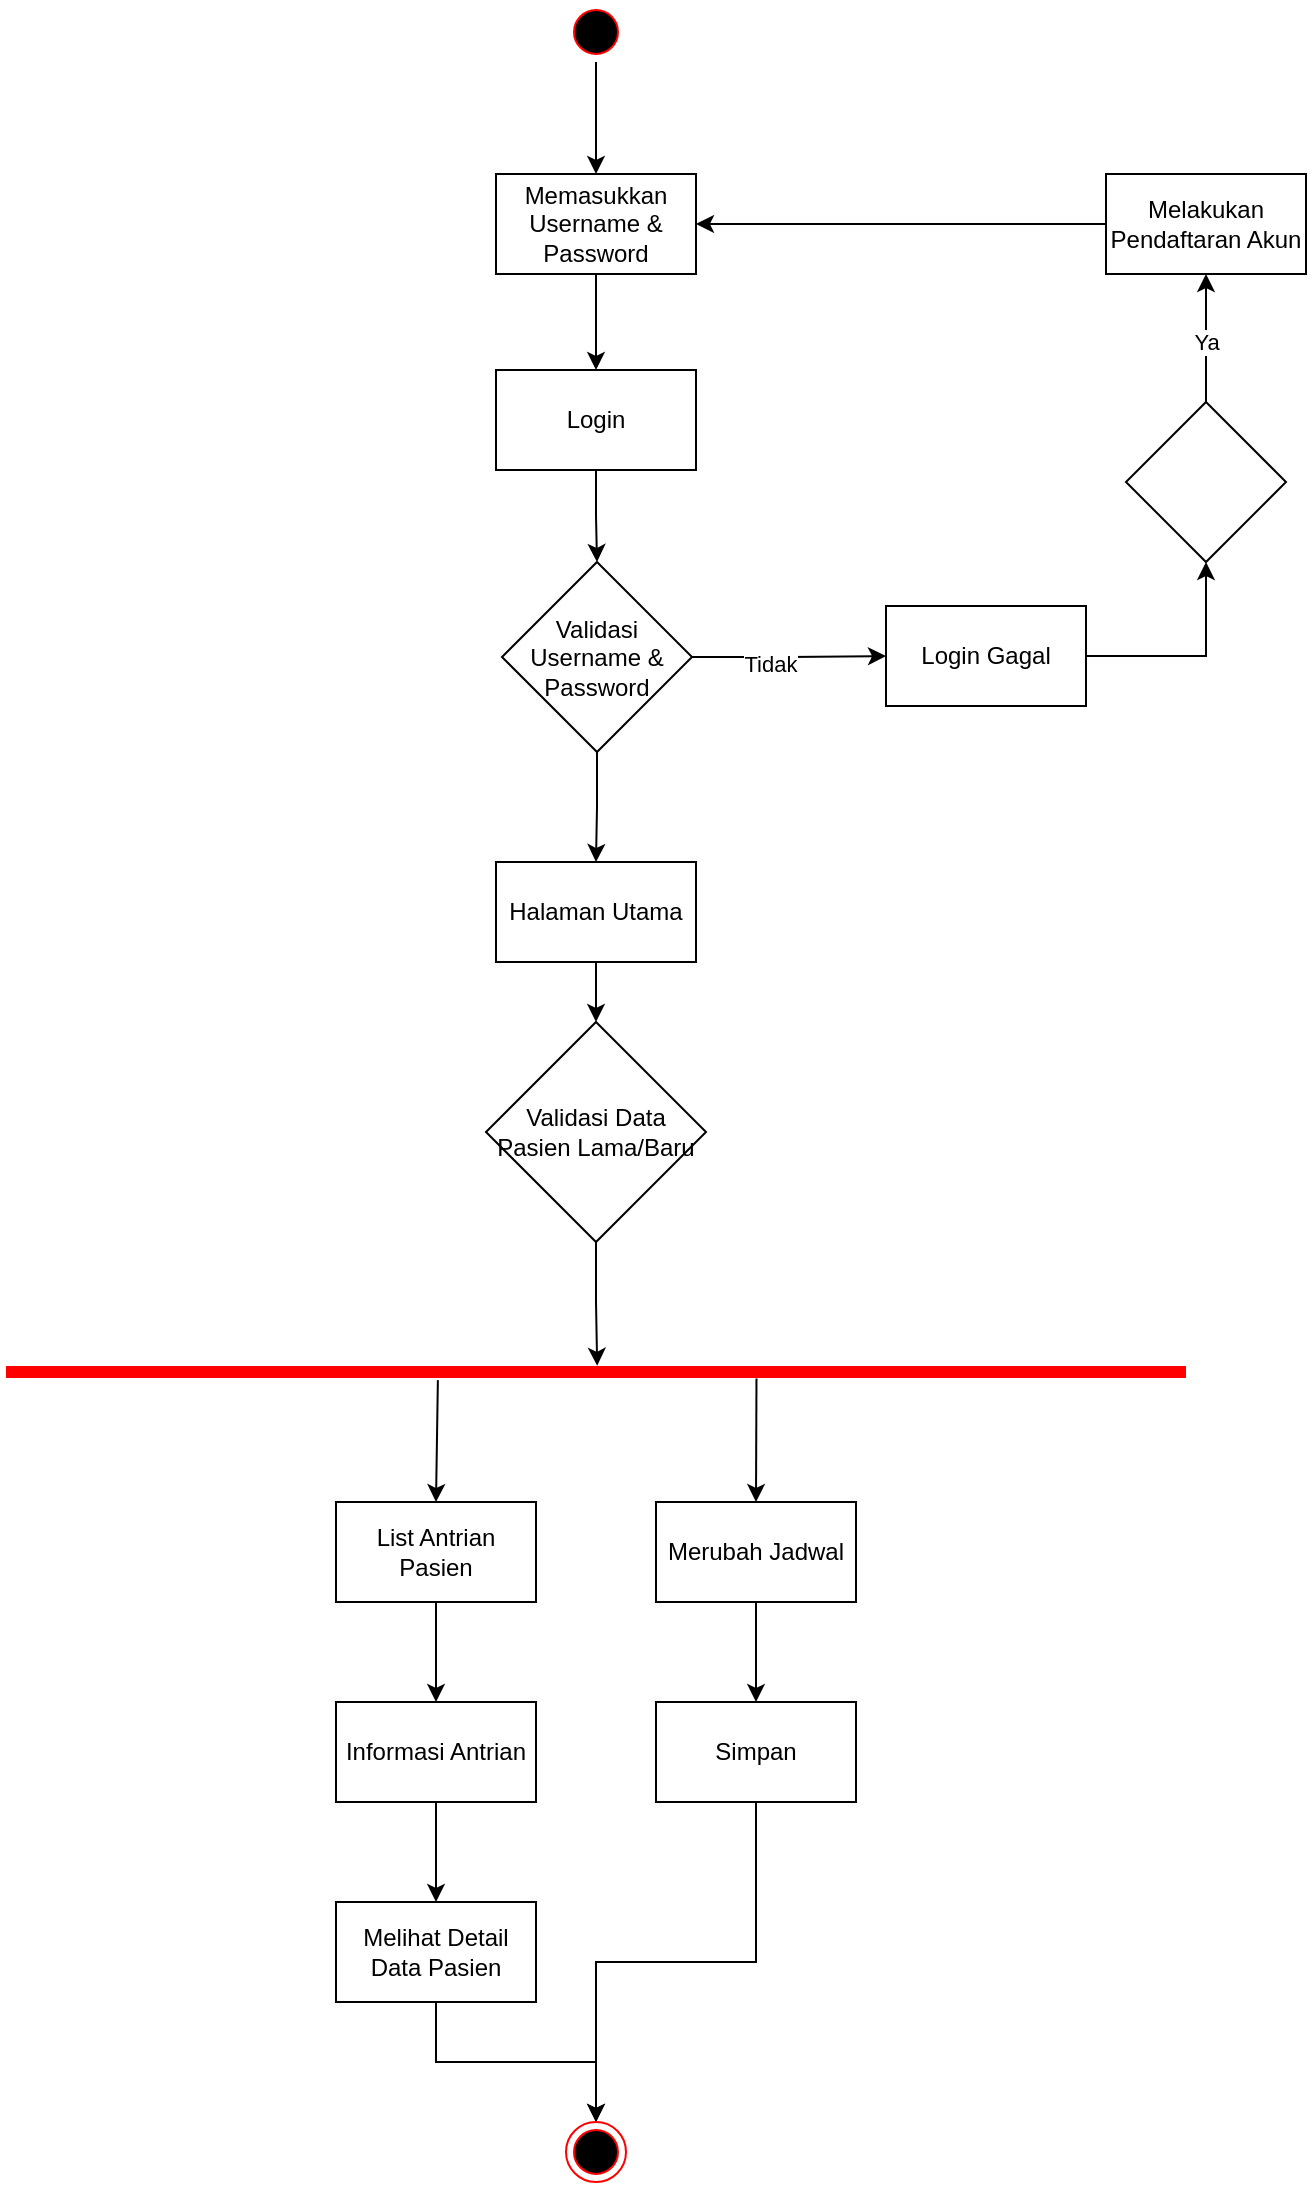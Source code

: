<mxfile version="22.1.5" type="device">
  <diagram name="Page-1" id="yQESkLhXEzzQQhn5hz1w">
    <mxGraphModel dx="1615" dy="900" grid="1" gridSize="10" guides="1" tooltips="1" connect="1" arrows="1" fold="1" page="1" pageScale="1" pageWidth="850" pageHeight="1100" math="0" shadow="0">
      <root>
        <mxCell id="0" />
        <mxCell id="1" parent="0" />
        <mxCell id="Td_hASd5y9tShkf-4XBK-12" style="edgeStyle=orthogonalEdgeStyle;rounded=0;orthogonalLoop=1;jettySize=auto;html=1;exitX=0.5;exitY=1;exitDx=0;exitDy=0;entryX=0.5;entryY=0;entryDx=0;entryDy=0;" edge="1" parent="1" source="Td_hASd5y9tShkf-4XBK-1" target="Td_hASd5y9tShkf-4XBK-11">
          <mxGeometry relative="1" as="geometry" />
        </mxCell>
        <mxCell id="Td_hASd5y9tShkf-4XBK-1" value="" style="ellipse;html=1;shape=startState;fillColor=#000000;strokeColor=#ff0000;" vertex="1" parent="1">
          <mxGeometry x="410" y="40" width="30" height="30" as="geometry" />
        </mxCell>
        <mxCell id="Td_hASd5y9tShkf-4XBK-5" style="edgeStyle=orthogonalEdgeStyle;rounded=0;orthogonalLoop=1;jettySize=auto;html=1;exitX=0.5;exitY=1;exitDx=0;exitDy=0;entryX=0.5;entryY=0;entryDx=0;entryDy=0;" edge="1" parent="1" source="Td_hASd5y9tShkf-4XBK-3" target="Td_hASd5y9tShkf-4XBK-4">
          <mxGeometry relative="1" as="geometry" />
        </mxCell>
        <mxCell id="Td_hASd5y9tShkf-4XBK-3" value="Login" style="html=1;dashed=0;whiteSpace=wrap;" vertex="1" parent="1">
          <mxGeometry x="375" y="224" width="100" height="50" as="geometry" />
        </mxCell>
        <mxCell id="Td_hASd5y9tShkf-4XBK-8" style="edgeStyle=orthogonalEdgeStyle;rounded=0;orthogonalLoop=1;jettySize=auto;html=1;exitX=1;exitY=0.5;exitDx=0;exitDy=0;entryX=0;entryY=0.5;entryDx=0;entryDy=0;" edge="1" parent="1" source="Td_hASd5y9tShkf-4XBK-4" target="Td_hASd5y9tShkf-4XBK-7">
          <mxGeometry relative="1" as="geometry" />
        </mxCell>
        <mxCell id="Td_hASd5y9tShkf-4XBK-21" value="Tidak" style="edgeLabel;html=1;align=center;verticalAlign=middle;resizable=0;points=[];" vertex="1" connectable="0" parent="Td_hASd5y9tShkf-4XBK-8">
          <mxGeometry x="-0.2" y="-3" relative="1" as="geometry">
            <mxPoint as="offset" />
          </mxGeometry>
        </mxCell>
        <mxCell id="Td_hASd5y9tShkf-4XBK-23" style="edgeStyle=orthogonalEdgeStyle;rounded=0;orthogonalLoop=1;jettySize=auto;html=1;exitX=0.5;exitY=1;exitDx=0;exitDy=0;entryX=0.5;entryY=0;entryDx=0;entryDy=0;" edge="1" parent="1" source="Td_hASd5y9tShkf-4XBK-4" target="Td_hASd5y9tShkf-4XBK-22">
          <mxGeometry relative="1" as="geometry" />
        </mxCell>
        <mxCell id="Td_hASd5y9tShkf-4XBK-4" value="Validasi Username &amp;amp; Password" style="rhombus;whiteSpace=wrap;html=1;" vertex="1" parent="1">
          <mxGeometry x="378" y="320" width="95" height="95" as="geometry" />
        </mxCell>
        <mxCell id="Td_hASd5y9tShkf-4XBK-10" style="edgeStyle=orthogonalEdgeStyle;rounded=0;orthogonalLoop=1;jettySize=auto;html=1;exitX=1;exitY=0.5;exitDx=0;exitDy=0;entryX=0.5;entryY=1;entryDx=0;entryDy=0;" edge="1" parent="1" source="Td_hASd5y9tShkf-4XBK-7" target="Td_hASd5y9tShkf-4XBK-9">
          <mxGeometry relative="1" as="geometry" />
        </mxCell>
        <mxCell id="Td_hASd5y9tShkf-4XBK-7" value="Login Gagal" style="html=1;dashed=0;whiteSpace=wrap;" vertex="1" parent="1">
          <mxGeometry x="570" y="342" width="100" height="50" as="geometry" />
        </mxCell>
        <mxCell id="Td_hASd5y9tShkf-4XBK-18" style="edgeStyle=orthogonalEdgeStyle;rounded=0;orthogonalLoop=1;jettySize=auto;html=1;exitX=0.5;exitY=0;exitDx=0;exitDy=0;entryX=0.5;entryY=1;entryDx=0;entryDy=0;" edge="1" parent="1" source="Td_hASd5y9tShkf-4XBK-9" target="Td_hASd5y9tShkf-4XBK-17">
          <mxGeometry relative="1" as="geometry" />
        </mxCell>
        <mxCell id="Td_hASd5y9tShkf-4XBK-20" value="Ya" style="edgeLabel;html=1;align=center;verticalAlign=middle;resizable=0;points=[];" vertex="1" connectable="0" parent="Td_hASd5y9tShkf-4XBK-18">
          <mxGeometry x="0.309" y="2" relative="1" as="geometry">
            <mxPoint x="2" y="12" as="offset" />
          </mxGeometry>
        </mxCell>
        <mxCell id="Td_hASd5y9tShkf-4XBK-9" value="" style="rhombus;whiteSpace=wrap;html=1;" vertex="1" parent="1">
          <mxGeometry x="690" y="240" width="80" height="80" as="geometry" />
        </mxCell>
        <mxCell id="Td_hASd5y9tShkf-4XBK-14" style="edgeStyle=orthogonalEdgeStyle;rounded=0;orthogonalLoop=1;jettySize=auto;html=1;exitX=0.5;exitY=1;exitDx=0;exitDy=0;entryX=0.5;entryY=0;entryDx=0;entryDy=0;" edge="1" parent="1" source="Td_hASd5y9tShkf-4XBK-11" target="Td_hASd5y9tShkf-4XBK-3">
          <mxGeometry relative="1" as="geometry" />
        </mxCell>
        <mxCell id="Td_hASd5y9tShkf-4XBK-11" value="Memasukkan Username &amp;amp; Password" style="html=1;dashed=0;whiteSpace=wrap;" vertex="1" parent="1">
          <mxGeometry x="375" y="126" width="100" height="50" as="geometry" />
        </mxCell>
        <mxCell id="Td_hASd5y9tShkf-4XBK-19" style="edgeStyle=orthogonalEdgeStyle;rounded=0;orthogonalLoop=1;jettySize=auto;html=1;exitX=0;exitY=0.5;exitDx=0;exitDy=0;entryX=1;entryY=0.5;entryDx=0;entryDy=0;" edge="1" parent="1" source="Td_hASd5y9tShkf-4XBK-17" target="Td_hASd5y9tShkf-4XBK-11">
          <mxGeometry relative="1" as="geometry" />
        </mxCell>
        <mxCell id="Td_hASd5y9tShkf-4XBK-17" value="Melakukan Pendaftaran Akun" style="html=1;dashed=0;whiteSpace=wrap;" vertex="1" parent="1">
          <mxGeometry x="680" y="126" width="100" height="50" as="geometry" />
        </mxCell>
        <mxCell id="Td_hASd5y9tShkf-4XBK-22" value="Halaman Utama" style="html=1;dashed=0;whiteSpace=wrap;" vertex="1" parent="1">
          <mxGeometry x="375" y="470" width="100" height="50" as="geometry" />
        </mxCell>
        <mxCell id="Td_hASd5y9tShkf-4XBK-26" style="edgeStyle=orthogonalEdgeStyle;rounded=0;orthogonalLoop=1;jettySize=auto;html=1;exitX=0.5;exitY=1;exitDx=0;exitDy=0;entryX=0.5;entryY=0;entryDx=0;entryDy=0;" edge="1" parent="1" source="Td_hASd5y9tShkf-4XBK-22" target="Td_hASd5y9tShkf-4XBK-29">
          <mxGeometry relative="1" as="geometry">
            <mxPoint x="425" y="600" as="targetPoint" />
          </mxGeometry>
        </mxCell>
        <mxCell id="Td_hASd5y9tShkf-4XBK-29" value="Validasi Data Pasien Lama/Baru" style="rhombus;whiteSpace=wrap;html=1;" vertex="1" parent="1">
          <mxGeometry x="370" y="550" width="110" height="110" as="geometry" />
        </mxCell>
        <mxCell id="Td_hASd5y9tShkf-4XBK-66" value="" style="shape=line;html=1;strokeWidth=6;strokeColor=#ff0000;" vertex="1" parent="1">
          <mxGeometry x="130" y="720" width="590" height="10" as="geometry" />
        </mxCell>
        <mxCell id="Td_hASd5y9tShkf-4XBK-69" style="edgeStyle=orthogonalEdgeStyle;rounded=0;orthogonalLoop=1;jettySize=auto;html=1;exitX=0.5;exitY=1;exitDx=0;exitDy=0;entryX=0.501;entryY=0.188;entryDx=0;entryDy=0;entryPerimeter=0;" edge="1" parent="1" source="Td_hASd5y9tShkf-4XBK-29" target="Td_hASd5y9tShkf-4XBK-66">
          <mxGeometry relative="1" as="geometry" />
        </mxCell>
        <mxCell id="Td_hASd5y9tShkf-4XBK-81" style="edgeStyle=orthogonalEdgeStyle;rounded=0;orthogonalLoop=1;jettySize=auto;html=1;exitX=0.5;exitY=1;exitDx=0;exitDy=0;entryX=0.5;entryY=0;entryDx=0;entryDy=0;" edge="1" parent="1" source="Td_hASd5y9tShkf-4XBK-70" target="Td_hASd5y9tShkf-4XBK-71">
          <mxGeometry relative="1" as="geometry" />
        </mxCell>
        <mxCell id="Td_hASd5y9tShkf-4XBK-70" value="List Antrian Pasien" style="html=1;dashed=0;whiteSpace=wrap;" vertex="1" parent="1">
          <mxGeometry x="295" y="790" width="100" height="50" as="geometry" />
        </mxCell>
        <mxCell id="Td_hASd5y9tShkf-4XBK-82" style="edgeStyle=orthogonalEdgeStyle;rounded=0;orthogonalLoop=1;jettySize=auto;html=1;exitX=0.5;exitY=1;exitDx=0;exitDy=0;entryX=0.5;entryY=0;entryDx=0;entryDy=0;" edge="1" parent="1" source="Td_hASd5y9tShkf-4XBK-71" target="Td_hASd5y9tShkf-4XBK-77">
          <mxGeometry relative="1" as="geometry" />
        </mxCell>
        <mxCell id="Td_hASd5y9tShkf-4XBK-71" value="Informasi Antrian" style="html=1;dashed=0;whiteSpace=wrap;" vertex="1" parent="1">
          <mxGeometry x="295" y="890" width="100" height="50" as="geometry" />
        </mxCell>
        <mxCell id="Td_hASd5y9tShkf-4XBK-80" style="edgeStyle=orthogonalEdgeStyle;rounded=0;orthogonalLoop=1;jettySize=auto;html=1;exitX=0.5;exitY=1;exitDx=0;exitDy=0;" edge="1" parent="1" source="Td_hASd5y9tShkf-4XBK-73" target="Td_hASd5y9tShkf-4XBK-74">
          <mxGeometry relative="1" as="geometry" />
        </mxCell>
        <mxCell id="Td_hASd5y9tShkf-4XBK-73" value="Merubah Jadwal" style="html=1;dashed=0;whiteSpace=wrap;" vertex="1" parent="1">
          <mxGeometry x="455" y="790" width="100" height="50" as="geometry" />
        </mxCell>
        <mxCell id="Td_hASd5y9tShkf-4XBK-84" style="edgeStyle=orthogonalEdgeStyle;rounded=0;orthogonalLoop=1;jettySize=auto;html=1;exitX=0.5;exitY=1;exitDx=0;exitDy=0;entryX=0.5;entryY=0;entryDx=0;entryDy=0;" edge="1" parent="1" source="Td_hASd5y9tShkf-4XBK-74" target="Td_hASd5y9tShkf-4XBK-83">
          <mxGeometry relative="1" as="geometry" />
        </mxCell>
        <mxCell id="Td_hASd5y9tShkf-4XBK-74" value="Simpan" style="html=1;dashed=0;whiteSpace=wrap;" vertex="1" parent="1">
          <mxGeometry x="455" y="890" width="100" height="50" as="geometry" />
        </mxCell>
        <mxCell id="Td_hASd5y9tShkf-4XBK-85" style="edgeStyle=orthogonalEdgeStyle;rounded=0;orthogonalLoop=1;jettySize=auto;html=1;exitX=0.5;exitY=1;exitDx=0;exitDy=0;entryX=0.5;entryY=0;entryDx=0;entryDy=0;" edge="1" parent="1" source="Td_hASd5y9tShkf-4XBK-77" target="Td_hASd5y9tShkf-4XBK-83">
          <mxGeometry relative="1" as="geometry">
            <mxPoint x="420" y="1100" as="targetPoint" />
          </mxGeometry>
        </mxCell>
        <mxCell id="Td_hASd5y9tShkf-4XBK-77" value="Melihat Detail Data Pasien" style="html=1;dashed=0;whiteSpace=wrap;" vertex="1" parent="1">
          <mxGeometry x="295" y="990" width="100" height="50" as="geometry" />
        </mxCell>
        <mxCell id="Td_hASd5y9tShkf-4XBK-78" value="" style="endArrow=classic;html=1;rounded=0;entryX=0.5;entryY=0;entryDx=0;entryDy=0;exitX=0.636;exitY=0.819;exitDx=0;exitDy=0;exitPerimeter=0;" edge="1" parent="1" source="Td_hASd5y9tShkf-4XBK-66" target="Td_hASd5y9tShkf-4XBK-73">
          <mxGeometry width="50" height="50" relative="1" as="geometry">
            <mxPoint x="505" y="740" as="sourcePoint" />
            <mxPoint x="660" y="810" as="targetPoint" />
          </mxGeometry>
        </mxCell>
        <mxCell id="Td_hASd5y9tShkf-4XBK-79" value="" style="endArrow=classic;html=1;rounded=0;entryX=0.5;entryY=0;entryDx=0;entryDy=0;exitX=0.366;exitY=0.907;exitDx=0;exitDy=0;exitPerimeter=0;" edge="1" parent="1" source="Td_hASd5y9tShkf-4XBK-66" target="Td_hASd5y9tShkf-4XBK-70">
          <mxGeometry width="50" height="50" relative="1" as="geometry">
            <mxPoint x="320" y="810" as="sourcePoint" />
            <mxPoint x="370" y="760" as="targetPoint" />
          </mxGeometry>
        </mxCell>
        <mxCell id="Td_hASd5y9tShkf-4XBK-83" value="" style="ellipse;html=1;shape=endState;fillColor=#000000;strokeColor=#ff0000;" vertex="1" parent="1">
          <mxGeometry x="410" y="1100" width="30" height="30" as="geometry" />
        </mxCell>
      </root>
    </mxGraphModel>
  </diagram>
</mxfile>
